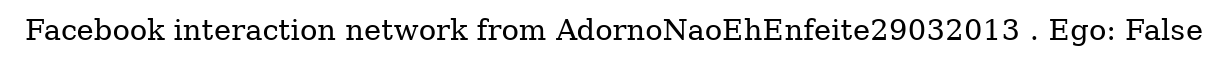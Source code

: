 digraph  {
	graph [label="Facebook interaction network from AdornoNaoEhEnfeite29032013 . Ego: False"];
}

